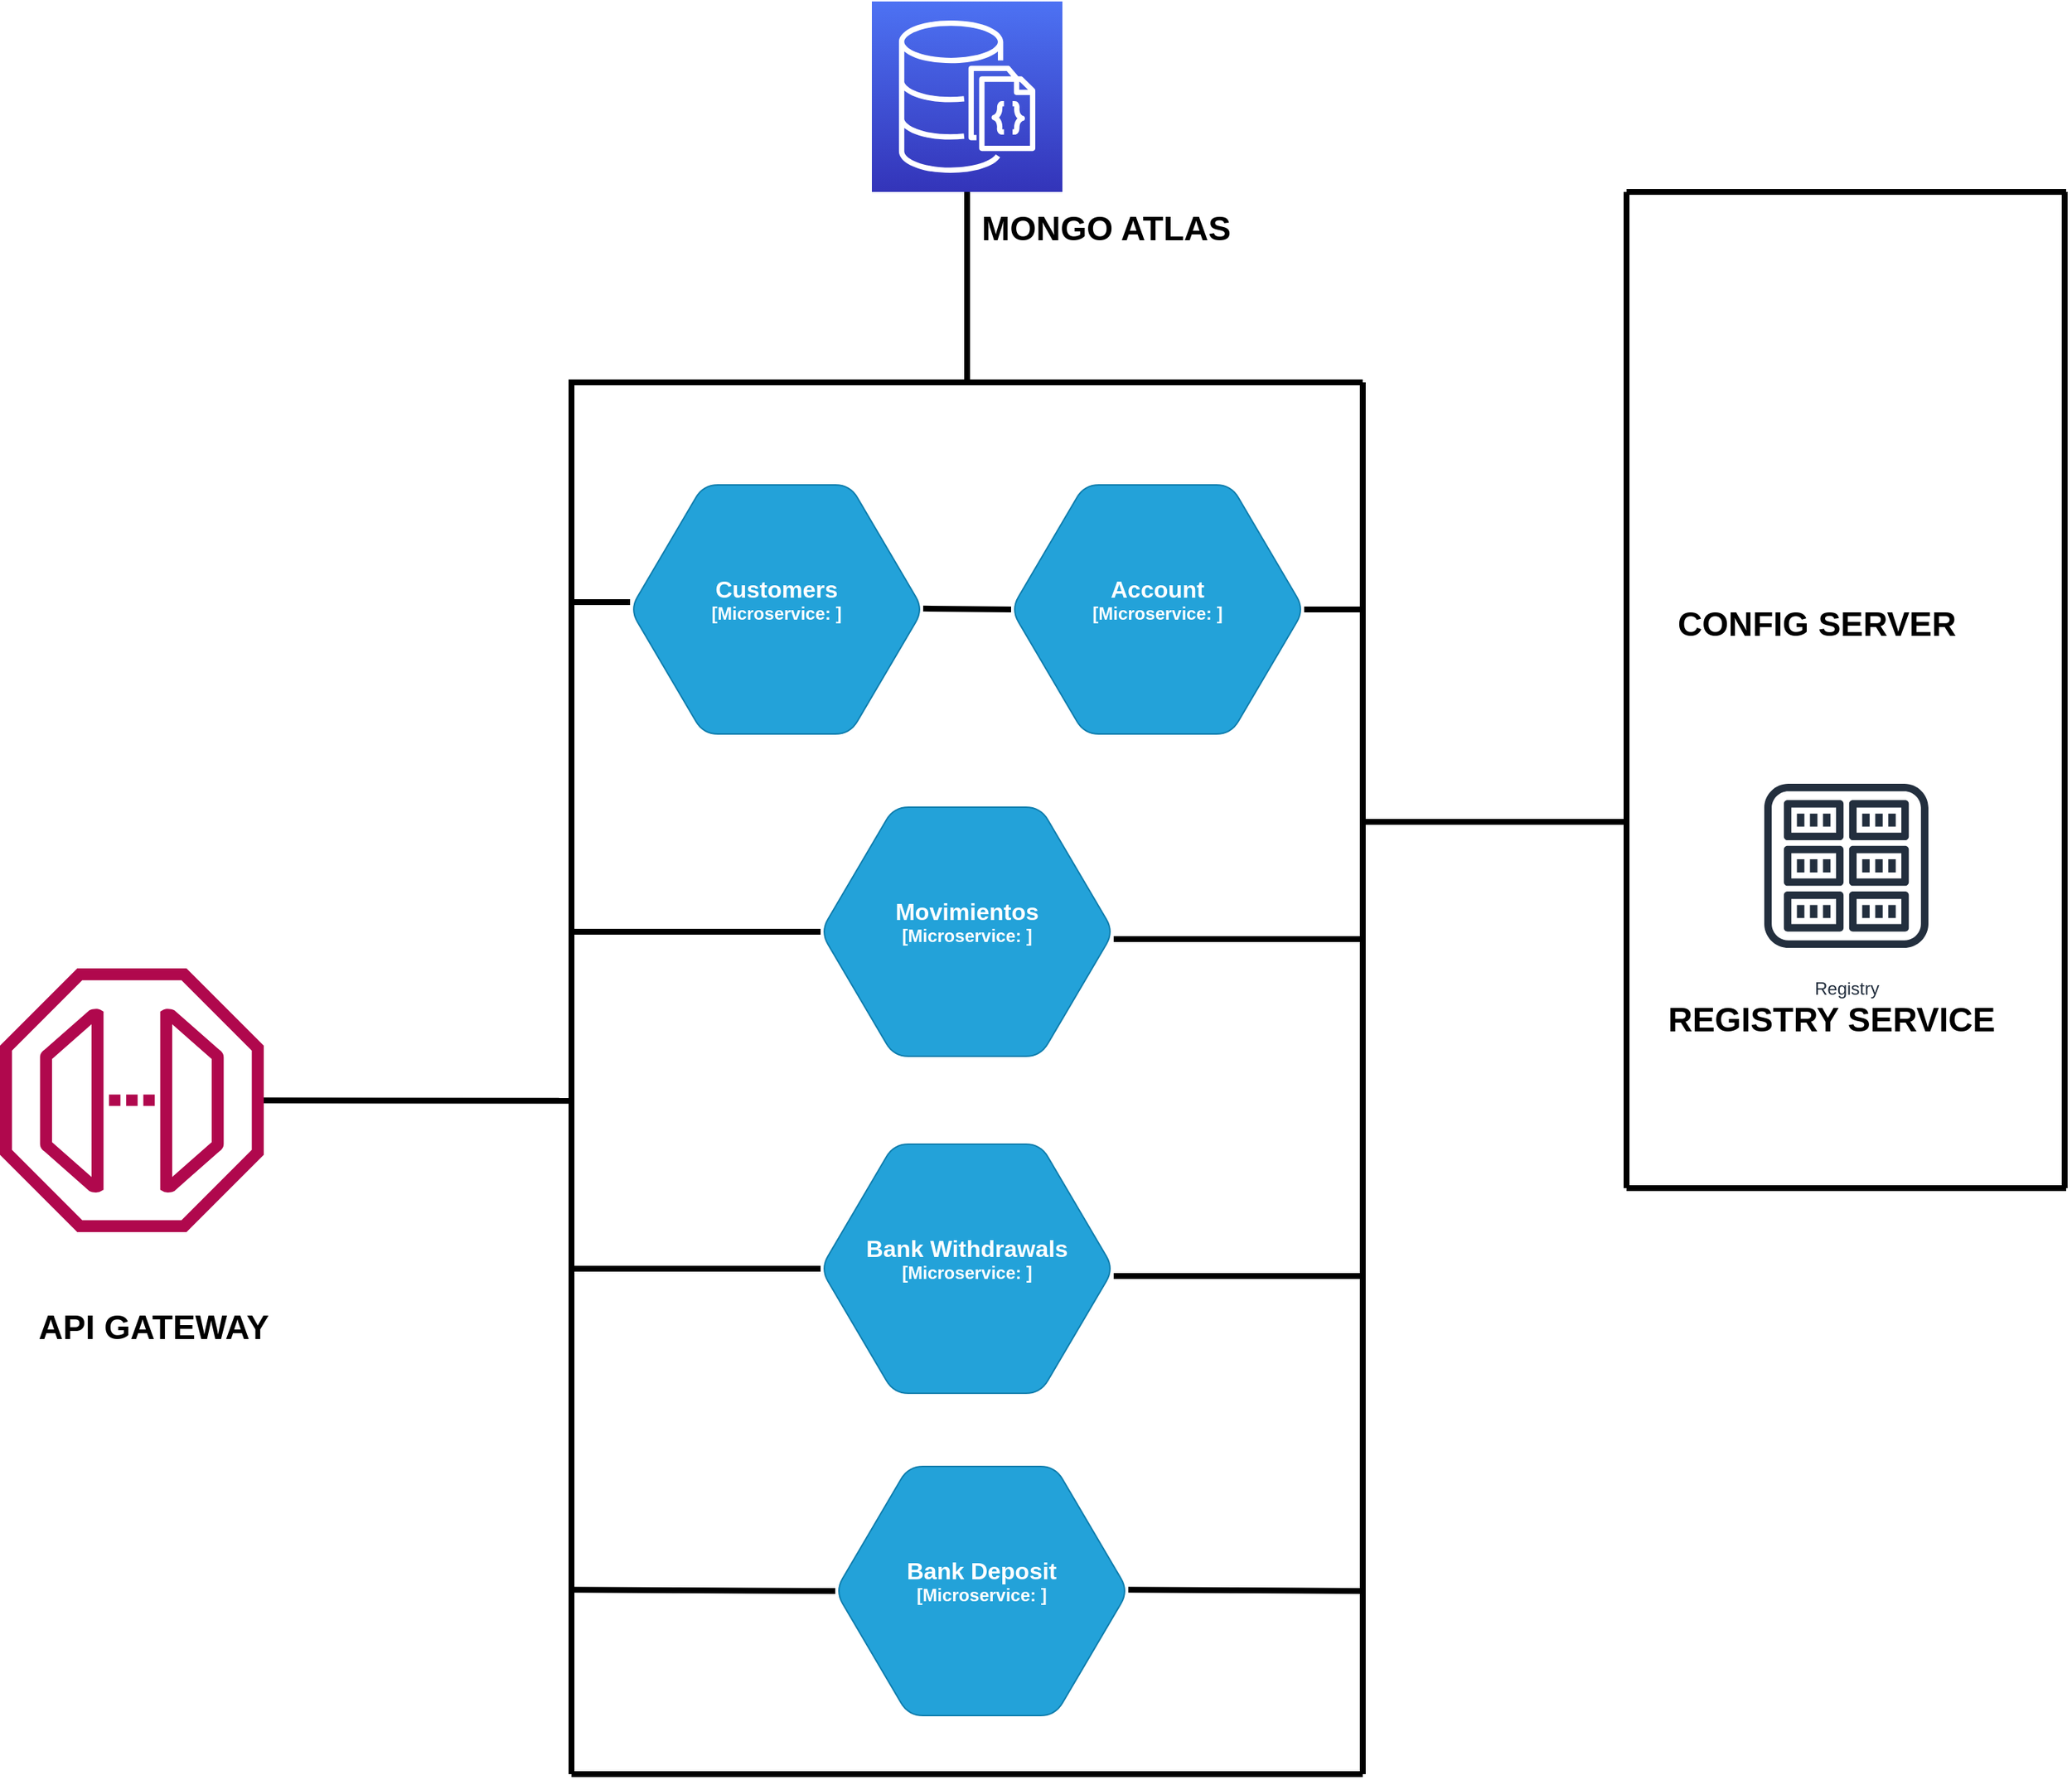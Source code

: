 <mxfile version="16.5.6" type="github" pages="2">
  <diagram id="eq8eSxxcA1K28TQnE9SX" name="Page-1">
    <mxGraphModel dx="2714" dy="2222" grid="1" gridSize="10" guides="1" tooltips="1" connect="1" arrows="1" fold="1" page="1" pageScale="1" pageWidth="827" pageHeight="1169" math="0" shadow="0">
      <root>
        <mxCell id="0" />
        <mxCell id="1" parent="0" />
        <object placeholders="1" c4Type="Customers" c4Container="Microservice" c4Technology="" c4Description="" label="&lt;font style=&quot;font-size: 16px&quot;&gt;&lt;b&gt;%c4Type%&lt;/font&gt;&lt;div&gt;[%c4Container%:&amp;nbsp;%c4Technology%]&lt;/div&gt;&lt;br&gt;&lt;div&gt;&lt;font style=&quot;font-size: 11px&quot;&gt;&lt;font color=&quot;#E6E6E6&quot;&gt;%c4Description%&lt;/font&gt;&lt;/div&gt;" id="_urOBfJ--bB7QaMjrRNa-1">
          <mxCell style="shape=hexagon;size=50;perimeter=hexagonPerimeter2;whiteSpace=wrap;html=1;fixedSize=1;rounded=1;labelBackgroundColor=none;fillColor=#23A2D9;fontSize=12;fontColor=#ffffff;align=center;strokeColor=#0E7DAD;metaEdit=1;points=[[0.5,0,0],[1,0.25,0],[1,0.5,0],[1,0.75,0],[0.5,1,0],[0,0.75,0],[0,0.5,0],[0,0.25,0]];resizable=0;" parent="1" vertex="1">
            <mxGeometry x="260" y="-80" width="200" height="170" as="geometry" />
          </mxCell>
        </object>
        <object placeholders="1" c4Type="Movimientos" c4Container="Microservice" c4Technology="" c4Description="" label="&lt;font style=&quot;font-size: 16px&quot;&gt;&lt;b&gt;%c4Type%&lt;/font&gt;&lt;div&gt;[%c4Container%:&amp;nbsp;%c4Technology%]&lt;/div&gt;&lt;br&gt;&lt;div&gt;&lt;font style=&quot;font-size: 11px&quot;&gt;&lt;font color=&quot;#E6E6E6&quot;&gt;%c4Description%&lt;/font&gt;&lt;/div&gt;" id="_urOBfJ--bB7QaMjrRNa-2">
          <mxCell style="shape=hexagon;size=50;perimeter=hexagonPerimeter2;whiteSpace=wrap;html=1;fixedSize=1;rounded=1;labelBackgroundColor=none;fillColor=#23A2D9;fontSize=12;fontColor=#ffffff;align=center;strokeColor=#0E7DAD;metaEdit=1;points=[[0.5,0,0],[1,0.25,0],[1,0.5,0],[1,0.75,0],[0.5,1,0],[0,0.75,0],[0,0.5,0],[0,0.25,0]];resizable=0;" parent="1" vertex="1">
            <mxGeometry x="390" y="140" width="200" height="170" as="geometry" />
          </mxCell>
        </object>
        <object placeholders="1" c4Type="Bank Deposit" c4Container="Microservice" c4Technology="" c4Description="" label="&lt;font style=&quot;font-size: 16px&quot;&gt;&lt;b&gt;%c4Type%&lt;/font&gt;&lt;div&gt;[%c4Container%:&amp;nbsp;%c4Technology%]&lt;/div&gt;&lt;br&gt;&lt;div&gt;&lt;font style=&quot;font-size: 11px&quot;&gt;&lt;font color=&quot;#E6E6E6&quot;&gt;%c4Description%&lt;/font&gt;&lt;/div&gt;" id="_urOBfJ--bB7QaMjrRNa-3">
          <mxCell style="shape=hexagon;size=50;perimeter=hexagonPerimeter2;whiteSpace=wrap;html=1;fixedSize=1;rounded=1;labelBackgroundColor=none;fillColor=#23A2D9;fontSize=12;fontColor=#ffffff;align=center;strokeColor=#0E7DAD;metaEdit=1;points=[[0.5,0,0],[1,0.25,0],[1,0.5,0],[1,0.75,0],[0.5,1,0],[0,0.75,0],[0,0.5,0],[0,0.25,0]];resizable=0;" parent="1" vertex="1">
            <mxGeometry x="400" y="590" width="200" height="170" as="geometry" />
          </mxCell>
        </object>
        <object placeholders="1" c4Type="Account" c4Container="Microservice" c4Technology="" c4Description="" label="&lt;font style=&quot;font-size: 16px&quot;&gt;&lt;b&gt;%c4Type%&lt;/font&gt;&lt;div&gt;[%c4Container%:&amp;nbsp;%c4Technology%]&lt;/div&gt;&lt;br&gt;&lt;div&gt;&lt;font style=&quot;font-size: 11px&quot;&gt;&lt;font color=&quot;#E6E6E6&quot;&gt;%c4Description%&lt;/font&gt;&lt;/div&gt;" id="_urOBfJ--bB7QaMjrRNa-4">
          <mxCell style="shape=hexagon;size=50;perimeter=hexagonPerimeter2;whiteSpace=wrap;html=1;fixedSize=1;rounded=1;labelBackgroundColor=none;fillColor=#23A2D9;fontSize=12;fontColor=#ffffff;align=center;strokeColor=#0E7DAD;metaEdit=1;points=[[0.5,0,0],[1,0.25,0],[1,0.5,0],[1,0.75,0],[0.5,1,0],[0,0.75,0],[0,0.5,0],[0,0.25,0]];resizable=0;" parent="1" vertex="1">
            <mxGeometry x="520" y="-80" width="200" height="170" as="geometry" />
          </mxCell>
        </object>
        <mxCell id="_urOBfJ--bB7QaMjrRNa-5" value="" style="endArrow=none;html=1;rounded=0;strokeWidth=4;fillColor=#d5e8d4;strokeColor=#000000;" parent="1" edge="1">
          <mxGeometry width="50" height="50" relative="1" as="geometry">
            <mxPoint x="220" y="800" as="sourcePoint" />
            <mxPoint x="760" y="-150" as="targetPoint" />
            <Array as="points">
              <mxPoint x="220" y="-150" />
            </Array>
          </mxGeometry>
        </mxCell>
        <mxCell id="_urOBfJ--bB7QaMjrRNa-6" value="" style="endArrow=none;html=1;rounded=0;strokeWidth=4;fillColor=#d5e8d4;strokeColor=#000000;" parent="1" edge="1">
          <mxGeometry width="50" height="50" relative="1" as="geometry">
            <mxPoint x="220" y="800.0" as="sourcePoint" />
            <mxPoint x="760" y="800.0" as="targetPoint" />
          </mxGeometry>
        </mxCell>
        <mxCell id="_urOBfJ--bB7QaMjrRNa-7" value="" style="endArrow=none;html=1;rounded=0;strokeWidth=4;fillColor=#d5e8d4;strokeColor=#000000;" parent="1" edge="1">
          <mxGeometry width="50" height="50" relative="1" as="geometry">
            <mxPoint x="760" y="800" as="sourcePoint" />
            <mxPoint x="760" y="-150" as="targetPoint" />
          </mxGeometry>
        </mxCell>
        <object placeholders="1" c4Type="Bank Withdrawals" c4Container="Microservice" c4Technology="" c4Description="" label="&lt;font style=&quot;font-size: 16px&quot;&gt;&lt;b&gt;%c4Type%&lt;/font&gt;&lt;div&gt;[%c4Container%:&amp;nbsp;%c4Technology%]&lt;/div&gt;&lt;br&gt;&lt;div&gt;&lt;font style=&quot;font-size: 11px&quot;&gt;&lt;font color=&quot;#E6E6E6&quot;&gt;%c4Description%&lt;/font&gt;&lt;/div&gt;" id="_urOBfJ--bB7QaMjrRNa-8">
          <mxCell style="shape=hexagon;size=50;perimeter=hexagonPerimeter2;whiteSpace=wrap;html=1;fixedSize=1;rounded=1;labelBackgroundColor=none;fillColor=#23A2D9;fontSize=12;fontColor=#ffffff;align=center;strokeColor=#0E7DAD;metaEdit=1;points=[[0.5,0,0],[1,0.25,0],[1,0.5,0],[1,0.75,0],[0.5,1,0],[0,0.75,0],[0,0.5,0],[0,0.25,0]];resizable=0;" parent="1" vertex="1">
            <mxGeometry x="390" y="370" width="200" height="170" as="geometry" />
          </mxCell>
        </object>
        <mxCell id="_urOBfJ--bB7QaMjrRNa-9" value="" style="sketch=0;outlineConnect=0;fontColor=#232F3E;gradientColor=none;fillColor=#B0084D;strokeColor=none;dashed=0;verticalLabelPosition=bottom;verticalAlign=top;align=center;html=1;fontSize=12;fontStyle=0;aspect=fixed;pointerEvents=1;shape=mxgraph.aws4.endpoint;" parent="1" vertex="1">
          <mxGeometry x="-170" y="250" width="180" height="180" as="geometry" />
        </mxCell>
        <mxCell id="_urOBfJ--bB7QaMjrRNa-10" value="&lt;font style=&quot;font-size: 23px&quot;&gt;API GATEWAY&lt;/font&gt;" style="text;html=1;strokeColor=none;fillColor=none;align=center;verticalAlign=middle;whiteSpace=wrap;rounded=0;fontStyle=1" parent="1" vertex="1">
          <mxGeometry x="-160" y="480" width="190" height="30" as="geometry" />
        </mxCell>
        <mxCell id="_urOBfJ--bB7QaMjrRNa-12" value="" style="endArrow=none;html=1;rounded=0;fontSize=23;strokeColor=#000000;strokeWidth=4;entryX=0;entryY=0.5;entryDx=0;entryDy=0;entryPerimeter=0;" parent="1" target="_urOBfJ--bB7QaMjrRNa-2" edge="1">
          <mxGeometry width="50" height="50" relative="1" as="geometry">
            <mxPoint x="220" y="225" as="sourcePoint" />
            <mxPoint x="260" y="300" as="targetPoint" />
          </mxGeometry>
        </mxCell>
        <mxCell id="_urOBfJ--bB7QaMjrRNa-13" value="" style="endArrow=none;html=1;rounded=0;fontSize=23;strokeColor=#000000;strokeWidth=4;" parent="1" edge="1">
          <mxGeometry width="50" height="50" relative="1" as="geometry">
            <mxPoint x="590" y="230" as="sourcePoint" />
            <mxPoint x="590" y="230" as="targetPoint" />
            <Array as="points">
              <mxPoint x="760" y="230" />
            </Array>
          </mxGeometry>
        </mxCell>
        <mxCell id="_urOBfJ--bB7QaMjrRNa-16" value="" style="endArrow=none;html=1;rounded=0;fontSize=23;strokeColor=#000000;strokeWidth=4;entryX=0;entryY=0.5;entryDx=0;entryDy=0;entryPerimeter=0;" parent="1" target="_urOBfJ--bB7QaMjrRNa-8" edge="1">
          <mxGeometry width="50" height="50" relative="1" as="geometry">
            <mxPoint x="220" y="455" as="sourcePoint" />
            <mxPoint x="400" y="235.0" as="targetPoint" />
          </mxGeometry>
        </mxCell>
        <mxCell id="_urOBfJ--bB7QaMjrRNa-17" value="" style="endArrow=none;html=1;rounded=0;fontSize=23;strokeColor=#000000;strokeWidth=4;" parent="1" edge="1">
          <mxGeometry width="50" height="50" relative="1" as="geometry">
            <mxPoint x="590" y="460" as="sourcePoint" />
            <mxPoint x="760" y="460" as="targetPoint" />
          </mxGeometry>
        </mxCell>
        <mxCell id="_urOBfJ--bB7QaMjrRNa-18" value="" style="endArrow=none;html=1;rounded=0;fontSize=23;strokeColor=#000000;strokeWidth=4;entryX=0;entryY=0.5;entryDx=0;entryDy=0;entryPerimeter=0;" parent="1" target="_urOBfJ--bB7QaMjrRNa-3" edge="1">
          <mxGeometry width="50" height="50" relative="1" as="geometry">
            <mxPoint x="220" y="674.17" as="sourcePoint" />
            <mxPoint x="390" y="674.17" as="targetPoint" />
          </mxGeometry>
        </mxCell>
        <mxCell id="_urOBfJ--bB7QaMjrRNa-19" value="" style="endArrow=none;html=1;rounded=0;fontSize=23;strokeColor=#000000;strokeWidth=4;" parent="1" edge="1">
          <mxGeometry width="50" height="50" relative="1" as="geometry">
            <mxPoint x="600" y="674.17" as="sourcePoint" />
            <mxPoint x="760" y="675" as="targetPoint" />
          </mxGeometry>
        </mxCell>
        <mxCell id="_urOBfJ--bB7QaMjrRNa-20" value="" style="endArrow=none;html=1;rounded=0;fontSize=23;strokeColor=#000000;strokeWidth=4;" parent="1" edge="1">
          <mxGeometry width="50" height="50" relative="1" as="geometry">
            <mxPoint x="220" y="-4.547e-13" as="sourcePoint" />
            <mxPoint x="260" as="targetPoint" />
          </mxGeometry>
        </mxCell>
        <mxCell id="_urOBfJ--bB7QaMjrRNa-21" value="" style="endArrow=none;html=1;rounded=0;fontSize=23;strokeColor=#000000;strokeWidth=4;entryX=0;entryY=0.5;entryDx=0;entryDy=0;entryPerimeter=0;" parent="1" target="_urOBfJ--bB7QaMjrRNa-4" edge="1">
          <mxGeometry width="50" height="50" relative="1" as="geometry">
            <mxPoint x="460.0" y="4.41" as="sourcePoint" />
            <mxPoint x="500.0" y="4.41" as="targetPoint" />
          </mxGeometry>
        </mxCell>
        <mxCell id="_urOBfJ--bB7QaMjrRNa-22" value="" style="endArrow=none;html=1;rounded=0;fontSize=23;strokeColor=#000000;strokeWidth=4;" parent="1" edge="1">
          <mxGeometry width="50" height="50" relative="1" as="geometry">
            <mxPoint x="720" y="5" as="sourcePoint" />
            <mxPoint x="760" y="5" as="targetPoint" />
          </mxGeometry>
        </mxCell>
        <mxCell id="_urOBfJ--bB7QaMjrRNa-23" value="" style="endArrow=none;html=1;rounded=0;fontSize=23;strokeColor=#000000;strokeWidth=4;" parent="1" source="_urOBfJ--bB7QaMjrRNa-9" edge="1">
          <mxGeometry width="50" height="50" relative="1" as="geometry">
            <mxPoint x="40" y="340" as="sourcePoint" />
            <mxPoint x="220" y="340.43" as="targetPoint" />
          </mxGeometry>
        </mxCell>
        <mxCell id="_urOBfJ--bB7QaMjrRNa-27" value="" style="shape=image;html=1;verticalAlign=top;verticalLabelPosition=bottom;labelBackgroundColor=#ffffff;imageAspect=0;aspect=fixed;image=https://cdn2.iconfinder.com/data/icons/gnomeicontheme/48x48/apps/gnome-server-config.png;fontSize=23;" parent="1" vertex="1">
          <mxGeometry x="970" y="-230" width="200" height="200" as="geometry" />
        </mxCell>
        <mxCell id="_urOBfJ--bB7QaMjrRNa-28" value="&lt;font style=&quot;font-size: 23px&quot;&gt;CONFIG SERVER&lt;/font&gt;" style="text;html=1;strokeColor=none;fillColor=none;align=center;verticalAlign=middle;whiteSpace=wrap;rounded=0;fontStyle=1" parent="1" vertex="1">
          <mxGeometry x="930" width="280" height="30" as="geometry" />
        </mxCell>
        <mxCell id="_urOBfJ--bB7QaMjrRNa-32" value="Registry" style="sketch=0;outlineConnect=0;fontColor=#232F3E;gradientColor=none;strokeColor=#232F3E;fillColor=#ffffff;dashed=0;verticalLabelPosition=bottom;verticalAlign=top;align=center;html=1;fontSize=12;fontStyle=0;aspect=fixed;shape=mxgraph.aws4.resourceIcon;resIcon=mxgraph.aws4.registry;" parent="1" vertex="1">
          <mxGeometry x="1020" y="110" width="140" height="140" as="geometry" />
        </mxCell>
        <mxCell id="_urOBfJ--bB7QaMjrRNa-33" value="&lt;font style=&quot;font-size: 23px&quot;&gt;REGISTRY SERVICE&lt;/font&gt;" style="text;html=1;strokeColor=none;fillColor=none;align=center;verticalAlign=middle;whiteSpace=wrap;rounded=0;fontStyle=1" parent="1" vertex="1">
          <mxGeometry x="940" y="270" width="280" height="30" as="geometry" />
        </mxCell>
        <mxCell id="5eDbccHYExL7G9kYKqN7-1" value="" style="endArrow=none;html=1;rounded=0;fontSize=23;strokeColor=#000000;strokeWidth=4;" edge="1" parent="1">
          <mxGeometry width="50" height="50" relative="1" as="geometry">
            <mxPoint x="760" y="149.999" as="sourcePoint" />
            <mxPoint x="940" y="150" as="targetPoint" />
          </mxGeometry>
        </mxCell>
        <mxCell id="5eDbccHYExL7G9kYKqN7-2" value="" style="endArrow=none;html=1;rounded=0;fontSize=23;strokeColor=#000000;strokeWidth=4;" edge="1" parent="1">
          <mxGeometry width="50" height="50" relative="1" as="geometry">
            <mxPoint x="940" y="-280" as="sourcePoint" />
            <mxPoint x="940" y="150" as="targetPoint" />
          </mxGeometry>
        </mxCell>
        <mxCell id="5eDbccHYExL7G9kYKqN7-3" value="" style="endArrow=none;html=1;rounded=0;fontSize=23;strokeColor=#000000;strokeWidth=4;" edge="1" parent="1">
          <mxGeometry width="50" height="50" relative="1" as="geometry">
            <mxPoint x="1239" y="-280" as="sourcePoint" />
            <mxPoint x="1239" y="140" as="targetPoint" />
          </mxGeometry>
        </mxCell>
        <mxCell id="5eDbccHYExL7G9kYKqN7-4" value="" style="endArrow=none;html=1;rounded=0;fontSize=23;strokeColor=#000000;strokeWidth=4;" edge="1" parent="1">
          <mxGeometry width="50" height="50" relative="1" as="geometry">
            <mxPoint x="940" y="-280.001" as="sourcePoint" />
            <mxPoint x="1240" y="-280" as="targetPoint" />
          </mxGeometry>
        </mxCell>
        <mxCell id="5eDbccHYExL7G9kYKqN7-5" value="" style="endArrow=none;html=1;rounded=0;fontSize=23;strokeColor=#000000;strokeWidth=4;" edge="1" parent="1">
          <mxGeometry width="50" height="50" relative="1" as="geometry">
            <mxPoint x="940" y="399.999" as="sourcePoint" />
            <mxPoint x="1240" y="400" as="targetPoint" />
          </mxGeometry>
        </mxCell>
        <mxCell id="5eDbccHYExL7G9kYKqN7-6" value="" style="endArrow=none;html=1;rounded=0;fontSize=23;strokeColor=#000000;strokeWidth=4;" edge="1" parent="1">
          <mxGeometry width="50" height="50" relative="1" as="geometry">
            <mxPoint x="940" y="400" as="sourcePoint" />
            <mxPoint x="940" y="150" as="targetPoint" />
          </mxGeometry>
        </mxCell>
        <mxCell id="5eDbccHYExL7G9kYKqN7-7" value="" style="endArrow=none;html=1;rounded=0;fontSize=23;strokeColor=#000000;strokeWidth=4;" edge="1" parent="1">
          <mxGeometry width="50" height="50" relative="1" as="geometry">
            <mxPoint x="1239" y="400" as="sourcePoint" />
            <mxPoint x="1239" y="130" as="targetPoint" />
          </mxGeometry>
        </mxCell>
        <mxCell id="5eDbccHYExL7G9kYKqN7-8" value="" style="sketch=0;points=[[0,0,0],[0.25,0,0],[0.5,0,0],[0.75,0,0],[1,0,0],[0,1,0],[0.25,1,0],[0.5,1,0],[0.75,1,0],[1,1,0],[0,0.25,0],[0,0.5,0],[0,0.75,0],[1,0.25,0],[1,0.5,0],[1,0.75,0]];outlineConnect=0;fontColor=#232F3E;gradientColor=#4D72F3;gradientDirection=north;fillColor=#3334B9;strokeColor=#ffffff;dashed=0;verticalLabelPosition=bottom;verticalAlign=top;align=center;html=1;fontSize=12;fontStyle=0;aspect=fixed;shape=mxgraph.aws4.resourceIcon;resIcon=mxgraph.aws4.documentdb_with_mongodb_compatibility;" vertex="1" parent="1">
          <mxGeometry x="425" y="-410" width="130" height="130" as="geometry" />
        </mxCell>
        <mxCell id="5eDbccHYExL7G9kYKqN7-9" value="" style="endArrow=none;html=1;rounded=0;fontSize=23;strokeColor=#000000;strokeWidth=4;" edge="1" parent="1">
          <mxGeometry width="50" height="50" relative="1" as="geometry">
            <mxPoint x="490" y="-280.001" as="sourcePoint" />
            <mxPoint x="490" y="-150" as="targetPoint" />
          </mxGeometry>
        </mxCell>
        <mxCell id="5eDbccHYExL7G9kYKqN7-10" value="&lt;span style=&quot;font-size: 23px&quot;&gt;MONGO ATLAS&lt;/span&gt;" style="text;html=1;strokeColor=none;fillColor=none;align=center;verticalAlign=middle;whiteSpace=wrap;rounded=0;fontStyle=1" vertex="1" parent="1">
          <mxGeometry x="490" y="-270" width="190" height="30" as="geometry" />
        </mxCell>
      </root>
    </mxGraphModel>
  </diagram>
  <diagram id="FQBAsh4Vh0KnJ1CAj7aw" name="Page-2">
    <mxGraphModel dx="1034" dy="569" grid="1" gridSize="10" guides="1" tooltips="1" connect="1" arrows="1" fold="1" page="1" pageScale="1" pageWidth="827" pageHeight="1169" math="0" shadow="0">
      <root>
        <mxCell id="alRfnNAKmgKvm8Ej7FdO-0" />
        <mxCell id="alRfnNAKmgKvm8Ej7FdO-1" parent="alRfnNAKmgKvm8Ej7FdO-0" />
      </root>
    </mxGraphModel>
  </diagram>
</mxfile>
